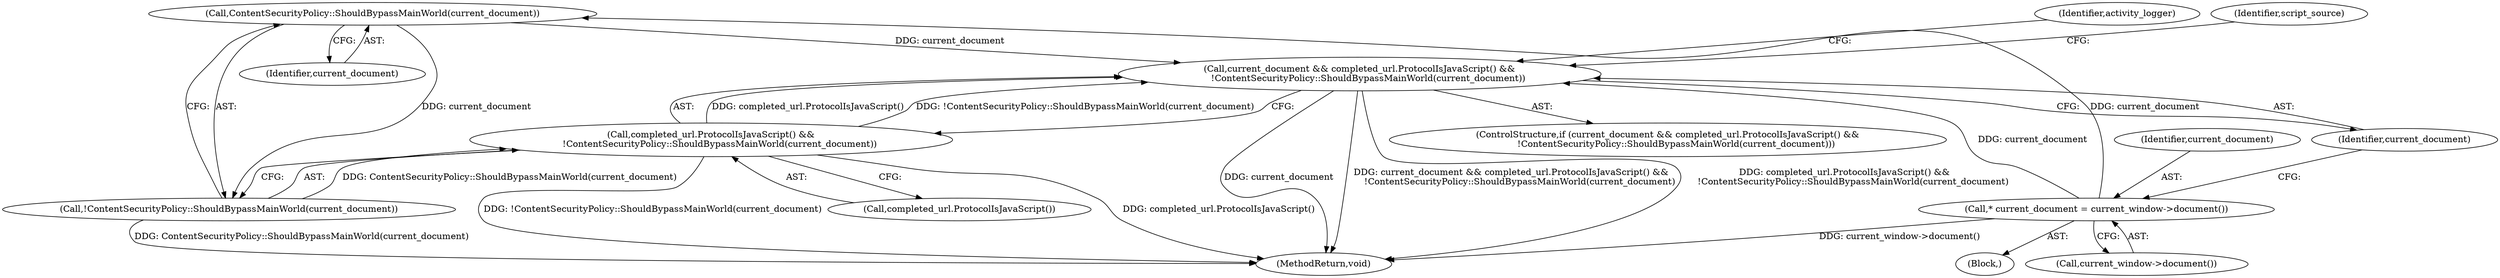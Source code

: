 digraph "0_Chrome_0e3b0c22a5c596bdc24a391b3f02952c1c3e4f1b@pointer" {
"1000183" [label="(Call,ContentSecurityPolicy::ShouldBypassMainWorld(current_document))"];
"1000174" [label="(Call,* current_document = current_window->document())"];
"1000178" [label="(Call,current_document && completed_url.ProtocolIsJavaScript() &&\n      !ContentSecurityPolicy::ShouldBypassMainWorld(current_document))"];
"1000182" [label="(Call,!ContentSecurityPolicy::ShouldBypassMainWorld(current_document))"];
"1000180" [label="(Call,completed_url.ProtocolIsJavaScript() &&\n      !ContentSecurityPolicy::ShouldBypassMainWorld(current_document))"];
"1000183" [label="(Call,ContentSecurityPolicy::ShouldBypassMainWorld(current_document))"];
"1000237" [label="(MethodReturn,void)"];
"1000202" [label="(Identifier,activity_logger)"];
"1000182" [label="(Call,!ContentSecurityPolicy::ShouldBypassMainWorld(current_document))"];
"1000188" [label="(Identifier,script_source)"];
"1000174" [label="(Call,* current_document = current_window->document())"];
"1000184" [label="(Identifier,current_document)"];
"1000111" [label="(Block,)"];
"1000180" [label="(Call,completed_url.ProtocolIsJavaScript() &&\n      !ContentSecurityPolicy::ShouldBypassMainWorld(current_document))"];
"1000181" [label="(Call,completed_url.ProtocolIsJavaScript())"];
"1000176" [label="(Call,current_window->document())"];
"1000179" [label="(Identifier,current_document)"];
"1000175" [label="(Identifier,current_document)"];
"1000178" [label="(Call,current_document && completed_url.ProtocolIsJavaScript() &&\n      !ContentSecurityPolicy::ShouldBypassMainWorld(current_document))"];
"1000177" [label="(ControlStructure,if (current_document && completed_url.ProtocolIsJavaScript() &&\n      !ContentSecurityPolicy::ShouldBypassMainWorld(current_document)))"];
"1000183" -> "1000182"  [label="AST: "];
"1000183" -> "1000184"  [label="CFG: "];
"1000184" -> "1000183"  [label="AST: "];
"1000182" -> "1000183"  [label="CFG: "];
"1000183" -> "1000178"  [label="DDG: current_document"];
"1000183" -> "1000182"  [label="DDG: current_document"];
"1000174" -> "1000183"  [label="DDG: current_document"];
"1000174" -> "1000111"  [label="AST: "];
"1000174" -> "1000176"  [label="CFG: "];
"1000175" -> "1000174"  [label="AST: "];
"1000176" -> "1000174"  [label="AST: "];
"1000179" -> "1000174"  [label="CFG: "];
"1000174" -> "1000237"  [label="DDG: current_window->document()"];
"1000174" -> "1000178"  [label="DDG: current_document"];
"1000178" -> "1000177"  [label="AST: "];
"1000178" -> "1000179"  [label="CFG: "];
"1000178" -> "1000180"  [label="CFG: "];
"1000179" -> "1000178"  [label="AST: "];
"1000180" -> "1000178"  [label="AST: "];
"1000188" -> "1000178"  [label="CFG: "];
"1000202" -> "1000178"  [label="CFG: "];
"1000178" -> "1000237"  [label="DDG: current_document"];
"1000178" -> "1000237"  [label="DDG: current_document && completed_url.ProtocolIsJavaScript() &&\n      !ContentSecurityPolicy::ShouldBypassMainWorld(current_document)"];
"1000178" -> "1000237"  [label="DDG: completed_url.ProtocolIsJavaScript() &&\n      !ContentSecurityPolicy::ShouldBypassMainWorld(current_document)"];
"1000180" -> "1000178"  [label="DDG: completed_url.ProtocolIsJavaScript()"];
"1000180" -> "1000178"  [label="DDG: !ContentSecurityPolicy::ShouldBypassMainWorld(current_document)"];
"1000182" -> "1000180"  [label="AST: "];
"1000180" -> "1000182"  [label="CFG: "];
"1000182" -> "1000237"  [label="DDG: ContentSecurityPolicy::ShouldBypassMainWorld(current_document)"];
"1000182" -> "1000180"  [label="DDG: ContentSecurityPolicy::ShouldBypassMainWorld(current_document)"];
"1000180" -> "1000181"  [label="CFG: "];
"1000181" -> "1000180"  [label="AST: "];
"1000180" -> "1000237"  [label="DDG: completed_url.ProtocolIsJavaScript()"];
"1000180" -> "1000237"  [label="DDG: !ContentSecurityPolicy::ShouldBypassMainWorld(current_document)"];
}
